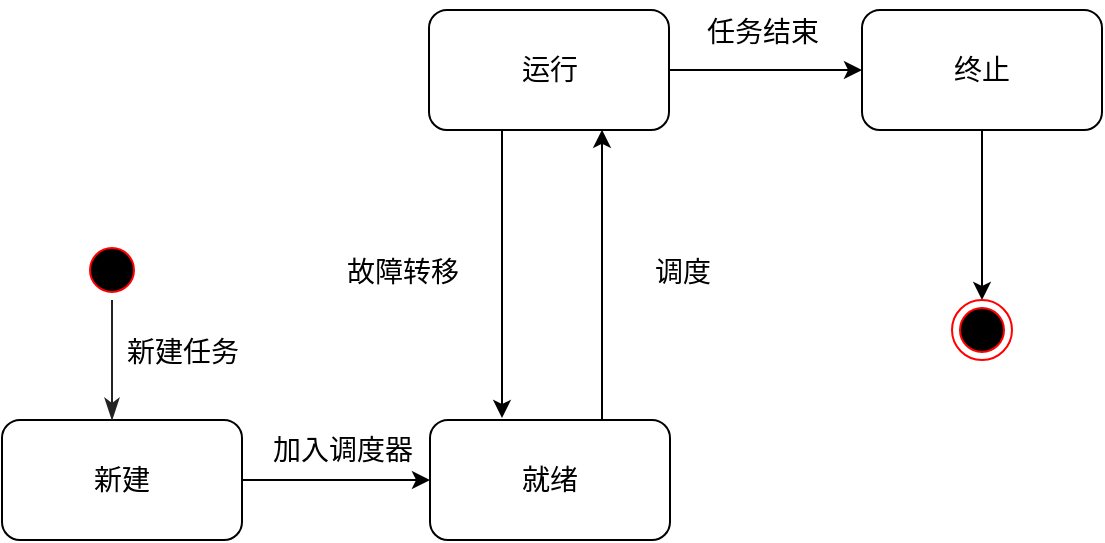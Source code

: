 <mxfile version="22.0.8" type="github">
  <diagram name="第 1 页" id="mZvUaVm5JphhHqyW1R5l">
    <mxGraphModel dx="2364" dy="904" grid="1" gridSize="10" guides="1" tooltips="1" connect="1" arrows="1" fold="1" page="1" pageScale="1" pageWidth="827" pageHeight="1169" math="0" shadow="0">
      <root>
        <mxCell id="0" />
        <mxCell id="1" parent="0" />
        <mxCell id="l__52ShAVAdqD3ST6Q2m-10" style="edgeStyle=orthogonalEdgeStyle;rounded=0;orthogonalLoop=1;jettySize=auto;html=1;entryX=0.308;entryY=-0.017;entryDx=0;entryDy=0;entryPerimeter=0;" parent="1" target="l__52ShAVAdqD3ST6Q2m-3" edge="1">
          <mxGeometry relative="1" as="geometry">
            <mxPoint x="330" y="165" as="sourcePoint" />
            <mxPoint x="330" y="300" as="targetPoint" />
            <Array as="points">
              <mxPoint x="330" y="309" />
            </Array>
          </mxGeometry>
        </mxCell>
        <mxCell id="k9V5g8KuQ_Ege3HhUoo_-7" value="&lt;font style=&quot;font-size: 14px;&quot;&gt;故障转移&lt;/font&gt;" style="edgeLabel;html=1;align=center;verticalAlign=middle;resizable=0;points=[];fontSize=15;" parent="l__52ShAVAdqD3ST6Q2m-10" vertex="1" connectable="0">
          <mxGeometry x="0.139" relative="1" as="geometry">
            <mxPoint x="-50" y="-13" as="offset" />
          </mxGeometry>
        </mxCell>
        <mxCell id="k9V5g8KuQ_Ege3HhUoo_-3" style="edgeStyle=orthogonalEdgeStyle;rounded=0;orthogonalLoop=1;jettySize=auto;html=1;entryX=0;entryY=0.5;entryDx=0;entryDy=0;" parent="1" source="l__52ShAVAdqD3ST6Q2m-2" target="k9V5g8KuQ_Ege3HhUoo_-1" edge="1">
          <mxGeometry relative="1" as="geometry" />
        </mxCell>
        <mxCell id="l__52ShAVAdqD3ST6Q2m-2" value="&lt;font style=&quot;font-size: 14px;&quot;&gt;运行&lt;/font&gt;" style="rounded=1;whiteSpace=wrap;html=1;" parent="1" vertex="1">
          <mxGeometry x="293.5" y="105" width="120" height="60" as="geometry" />
        </mxCell>
        <mxCell id="l__52ShAVAdqD3ST6Q2m-11" style="edgeStyle=orthogonalEdgeStyle;rounded=0;orthogonalLoop=1;jettySize=auto;html=1;entryX=0.723;entryY=0.999;entryDx=0;entryDy=0;entryPerimeter=0;" parent="1" target="l__52ShAVAdqD3ST6Q2m-2" edge="1">
          <mxGeometry relative="1" as="geometry">
            <mxPoint x="360.5" y="310" as="sourcePoint" />
            <mxPoint x="376" y="165" as="targetPoint" />
            <Array as="points">
              <mxPoint x="380" y="310" />
              <mxPoint x="380" y="165" />
            </Array>
          </mxGeometry>
        </mxCell>
        <mxCell id="l__52ShAVAdqD3ST6Q2m-3" value="&lt;font style=&quot;font-size: 14px;&quot;&gt;就绪&lt;/font&gt;" style="rounded=1;whiteSpace=wrap;html=1;" parent="1" vertex="1">
          <mxGeometry x="294" y="310" width="120" height="60" as="geometry" />
        </mxCell>
        <mxCell id="35P9M86fZUijU2HWPEny-5" style="edgeStyle=orthogonalEdgeStyle;rounded=0;orthogonalLoop=1;jettySize=auto;html=1;entryX=0.5;entryY=0;entryDx=0;entryDy=0;" parent="1" source="k9V5g8KuQ_Ege3HhUoo_-1" target="35P9M86fZUijU2HWPEny-4" edge="1">
          <mxGeometry relative="1" as="geometry" />
        </mxCell>
        <mxCell id="k9V5g8KuQ_Ege3HhUoo_-1" value="&lt;font style=&quot;font-size: 14px;&quot;&gt;终止&lt;/font&gt;" style="rounded=1;whiteSpace=wrap;html=1;" parent="1" vertex="1">
          <mxGeometry x="510" y="105" width="120" height="60" as="geometry" />
        </mxCell>
        <mxCell id="k9V5g8KuQ_Ege3HhUoo_-5" style="edgeStyle=orthogonalEdgeStyle;rounded=0;orthogonalLoop=1;jettySize=auto;html=1;entryX=0;entryY=0.5;entryDx=0;entryDy=0;" parent="1" source="k9V5g8KuQ_Ege3HhUoo_-4" target="l__52ShAVAdqD3ST6Q2m-3" edge="1">
          <mxGeometry relative="1" as="geometry">
            <mxPoint x="290" y="340" as="targetPoint" />
          </mxGeometry>
        </mxCell>
        <mxCell id="k9V5g8KuQ_Ege3HhUoo_-4" value="&lt;font style=&quot;font-size: 14px;&quot;&gt;新建&lt;/font&gt;" style="rounded=1;whiteSpace=wrap;html=1;" parent="1" vertex="1">
          <mxGeometry x="80" y="310" width="120" height="60" as="geometry" />
        </mxCell>
        <mxCell id="k9V5g8KuQ_Ege3HhUoo_-8" value="&lt;font style=&quot;font-size: 14px;&quot;&gt;调度&lt;/font&gt;" style="text;html=1;align=center;verticalAlign=middle;resizable=0;points=[];autosize=1;strokeColor=none;fillColor=none;fontSize=15;" parent="1" vertex="1">
          <mxGeometry x="395" y="220" width="50" height="30" as="geometry" />
        </mxCell>
        <mxCell id="k9V5g8KuQ_Ege3HhUoo_-9" value="&lt;font style=&quot;font-size: 14px;&quot;&gt;任务结束&lt;/font&gt;" style="text;html=1;align=center;verticalAlign=middle;resizable=0;points=[];autosize=1;strokeColor=none;fillColor=none;fontSize=15;" parent="1" vertex="1">
          <mxGeometry x="420" y="100" width="80" height="30" as="geometry" />
        </mxCell>
        <mxCell id="k9V5g8KuQ_Ege3HhUoo_-10" value="&lt;font style=&quot;font-size: 14px;&quot;&gt;新建任务&lt;/font&gt;" style="text;html=1;align=center;verticalAlign=middle;resizable=0;points=[];autosize=1;strokeColor=none;fillColor=none;fontSize=15;" parent="1" vertex="1">
          <mxGeometry x="130" y="260" width="80" height="30" as="geometry" />
        </mxCell>
        <mxCell id="35P9M86fZUijU2HWPEny-1" value="" style="ellipse;html=1;shape=startState;fillColor=#000000;strokeColor=#ff0000;" parent="1" vertex="1">
          <mxGeometry x="120" y="220" width="30" height="30" as="geometry" />
        </mxCell>
        <mxCell id="35P9M86fZUijU2HWPEny-2" value="" style="edgeStyle=orthogonalEdgeStyle;html=1;verticalAlign=bottom;endArrow=classicThin;endSize=8;strokeColor=#242323;rounded=0;endFill=1;" parent="1" source="35P9M86fZUijU2HWPEny-1" edge="1">
          <mxGeometry relative="1" as="geometry">
            <mxPoint x="135" y="310" as="targetPoint" />
          </mxGeometry>
        </mxCell>
        <mxCell id="35P9M86fZUijU2HWPEny-4" value="" style="ellipse;html=1;shape=endState;fillColor=#000000;strokeColor=#ff0000;" parent="1" vertex="1">
          <mxGeometry x="555" y="250" width="30" height="30" as="geometry" />
        </mxCell>
        <mxCell id="35P9M86fZUijU2HWPEny-6" value="&lt;font style=&quot;font-size: 14px;&quot;&gt;加入调度器&lt;/font&gt;" style="text;html=1;align=center;verticalAlign=middle;resizable=0;points=[];autosize=1;strokeColor=none;fillColor=none;" parent="1" vertex="1">
          <mxGeometry x="205" y="310" width="90" height="30" as="geometry" />
        </mxCell>
      </root>
    </mxGraphModel>
  </diagram>
</mxfile>
